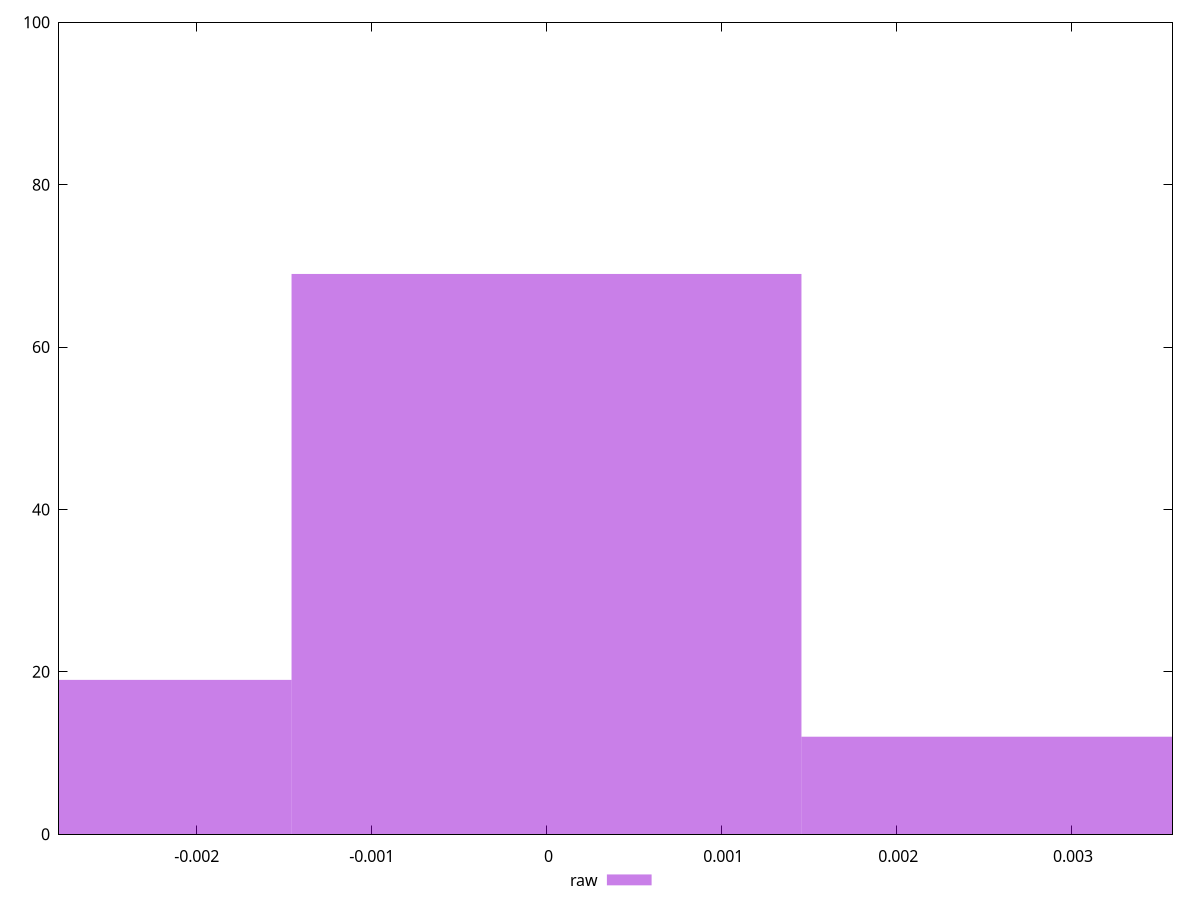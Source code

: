reset

$raw <<EOF
-0.0029162054221331998 19
0.0029162054221331998 12
0 69
EOF

set key outside below
set boxwidth 0.0029162054221331998
set xrange [-0.002788039773964076:0.003580172013998817]
set yrange [0:100]
set trange [0:100]
set style fill transparent solid 0.5 noborder
set terminal svg size 640, 490 enhanced background rgb 'white'
set output "report/report_00029_2021-02-24T13-36-40.390Z/meta/pScore-difference/samples/music/raw/histogram.svg"

plot $raw title "raw" with boxes

reset
